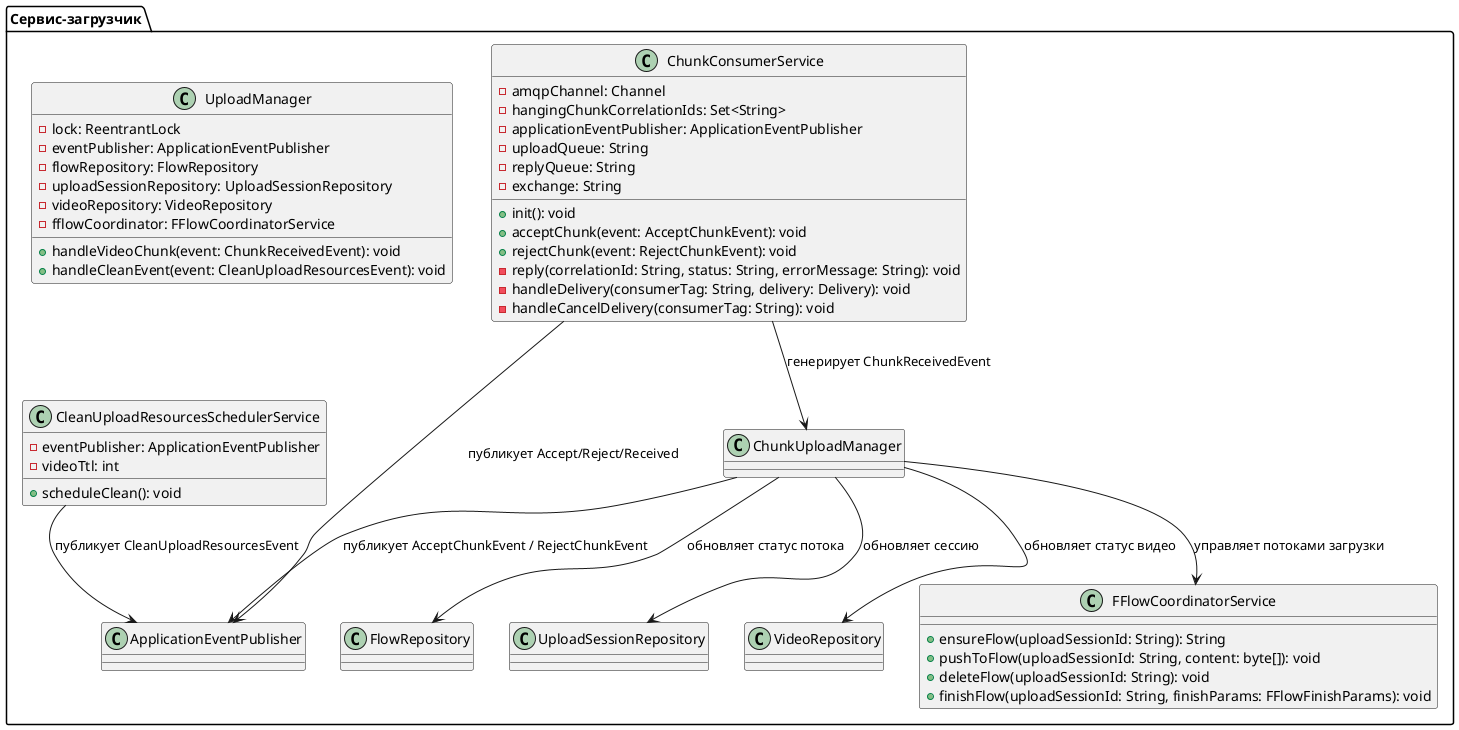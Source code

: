 @startuml Uploader
package "Сервис-загрузчик" {

  class ChunkConsumerService {
    - amqpChannel: Channel
    - hangingChunkCorrelationIds: Set<String>
    - applicationEventPublisher: ApplicationEventPublisher
    - uploadQueue: String
    - replyQueue: String
    - exchange: String
    + init(): void
    + acceptChunk(event: AcceptChunkEvent): void
    + rejectChunk(event: RejectChunkEvent): void
    - reply(correlationId: String, status: String, errorMessage: String): void
    - handleDelivery(consumerTag: String, delivery: Delivery): void
    - handleCancelDelivery(consumerTag: String): void
  }

  class UploadManager {
    - lock: ReentrantLock
    - eventPublisher: ApplicationEventPublisher
    - flowRepository: FlowRepository
    - uploadSessionRepository: UploadSessionRepository
    - videoRepository: VideoRepository
    - fflowCoordinator: FFlowCoordinatorService
    + handleVideoChunk(event: ChunkReceivedEvent): void
    + handleCleanEvent(event: CleanUploadResourcesEvent): void
  }

  class CleanUploadResourcesSchedulerService {
    - eventPublisher: ApplicationEventPublisher
    - videoTtl: int
    + scheduleClean(): void
  }

  class FFlowCoordinatorService {
    + ensureFlow(uploadSessionId: String): String
    + pushToFlow(uploadSessionId: String, content: byte[]): void
    + deleteFlow(uploadSessionId: String): void
    + finishFlow(uploadSessionId: String, finishParams: FFlowFinishParams): void
  }

  ChunkConsumerService --> ApplicationEventPublisher : публикует Accept/Reject/Received
  ChunkConsumerService --> ChunkUploadManager : генерирует ChunkReceivedEvent
  ChunkUploadManager --> ApplicationEventPublisher : публикует AcceptChunkEvent / RejectChunkEvent
  ChunkUploadManager --> FlowRepository : обновляет статус потока
  ChunkUploadManager --> UploadSessionRepository : обновляет сессию
  ChunkUploadManager --> VideoRepository : обновляет статус видео
  ChunkUploadManager --> FFlowCoordinatorService : управляет потоками загрузки
  CleanUploadResourcesSchedulerService --> ApplicationEventPublisher : публикует CleanUploadResourcesEvent

}
@enduml